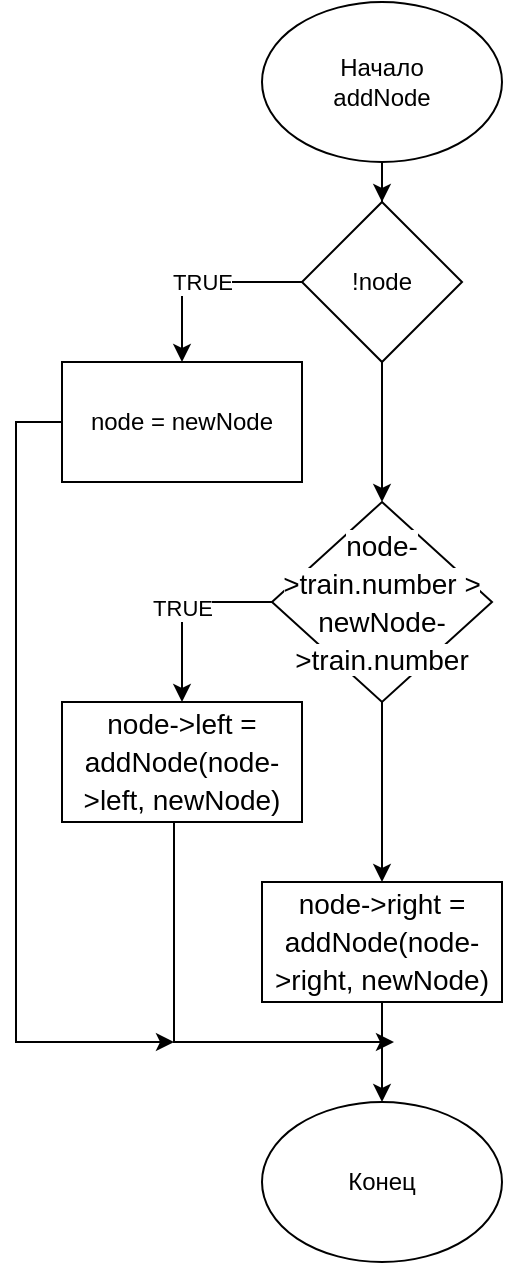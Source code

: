 <mxfile version="21.3.0" type="device">
  <diagram name="Страница 1" id="vlixsfx4ro-HI6fO6nn_">
    <mxGraphModel dx="2074" dy="1148" grid="1" gridSize="10" guides="1" tooltips="1" connect="1" arrows="1" fold="1" page="1" pageScale="1" pageWidth="827" pageHeight="1169" math="0" shadow="0">
      <root>
        <mxCell id="0" />
        <mxCell id="1" parent="0" />
        <mxCell id="-qo6rVZyl_LGIiBCd0h--4" style="edgeStyle=orthogonalEdgeStyle;rounded=0;orthogonalLoop=1;jettySize=auto;html=1;" edge="1" parent="1" source="-qo6rVZyl_LGIiBCd0h--1" target="-qo6rVZyl_LGIiBCd0h--2">
          <mxGeometry relative="1" as="geometry" />
        </mxCell>
        <mxCell id="-qo6rVZyl_LGIiBCd0h--1" value="Начало&lt;br&gt;addNode" style="ellipse;whiteSpace=wrap;html=1;" vertex="1" parent="1">
          <mxGeometry x="354" y="10" width="120" height="80" as="geometry" />
        </mxCell>
        <mxCell id="-qo6rVZyl_LGIiBCd0h--7" value="TRUE" style="edgeStyle=orthogonalEdgeStyle;rounded=0;orthogonalLoop=1;jettySize=auto;html=1;entryX=0.5;entryY=0;entryDx=0;entryDy=0;" edge="1" parent="1" source="-qo6rVZyl_LGIiBCd0h--2" target="-qo6rVZyl_LGIiBCd0h--6">
          <mxGeometry relative="1" as="geometry">
            <Array as="points">
              <mxPoint x="314" y="150" />
            </Array>
          </mxGeometry>
        </mxCell>
        <mxCell id="-qo6rVZyl_LGIiBCd0h--9" style="edgeStyle=orthogonalEdgeStyle;rounded=0;orthogonalLoop=1;jettySize=auto;html=1;entryX=0.5;entryY=0;entryDx=0;entryDy=0;" edge="1" parent="1" source="-qo6rVZyl_LGIiBCd0h--2" target="-qo6rVZyl_LGIiBCd0h--8">
          <mxGeometry relative="1" as="geometry" />
        </mxCell>
        <mxCell id="-qo6rVZyl_LGIiBCd0h--2" value="!node" style="rhombus;whiteSpace=wrap;html=1;" vertex="1" parent="1">
          <mxGeometry x="374" y="110" width="80" height="80" as="geometry" />
        </mxCell>
        <mxCell id="-qo6rVZyl_LGIiBCd0h--19" style="edgeStyle=orthogonalEdgeStyle;rounded=0;orthogonalLoop=1;jettySize=auto;html=1;" edge="1" parent="1" source="-qo6rVZyl_LGIiBCd0h--6">
          <mxGeometry relative="1" as="geometry">
            <mxPoint x="310" y="530" as="targetPoint" />
            <Array as="points">
              <mxPoint x="231" y="220" />
            </Array>
          </mxGeometry>
        </mxCell>
        <mxCell id="-qo6rVZyl_LGIiBCd0h--6" value="node = newNode" style="rounded=0;whiteSpace=wrap;html=1;" vertex="1" parent="1">
          <mxGeometry x="254" y="190" width="120" height="60" as="geometry" />
        </mxCell>
        <mxCell id="-qo6rVZyl_LGIiBCd0h--11" value="TRUE" style="edgeStyle=orthogonalEdgeStyle;rounded=0;orthogonalLoop=1;jettySize=auto;html=1;entryX=0.5;entryY=0;entryDx=0;entryDy=0;" edge="1" parent="1" source="-qo6rVZyl_LGIiBCd0h--8" target="-qo6rVZyl_LGIiBCd0h--10">
          <mxGeometry relative="1" as="geometry">
            <Array as="points">
              <mxPoint x="314" y="310" />
            </Array>
          </mxGeometry>
        </mxCell>
        <mxCell id="-qo6rVZyl_LGIiBCd0h--14" style="edgeStyle=orthogonalEdgeStyle;rounded=0;orthogonalLoop=1;jettySize=auto;html=1;entryX=0.5;entryY=0;entryDx=0;entryDy=0;" edge="1" parent="1" source="-qo6rVZyl_LGIiBCd0h--8" target="-qo6rVZyl_LGIiBCd0h--13">
          <mxGeometry relative="1" as="geometry" />
        </mxCell>
        <mxCell id="-qo6rVZyl_LGIiBCd0h--8" value="&lt;div style=&quot;font-size: 14px; line-height: 19px;&quot;&gt;&lt;span style=&quot;background-color: rgb(255, 255, 255);&quot;&gt;node-&amp;gt;train.number &amp;gt; newNode-&amp;gt;train.number&lt;/span&gt;&lt;/div&gt;" style="rhombus;whiteSpace=wrap;html=1;" vertex="1" parent="1">
          <mxGeometry x="359" y="260" width="110" height="100" as="geometry" />
        </mxCell>
        <mxCell id="-qo6rVZyl_LGIiBCd0h--17" style="edgeStyle=orthogonalEdgeStyle;rounded=0;orthogonalLoop=1;jettySize=auto;html=1;" edge="1" parent="1" source="-qo6rVZyl_LGIiBCd0h--10">
          <mxGeometry relative="1" as="geometry">
            <mxPoint x="420" y="530" as="targetPoint" />
            <Array as="points">
              <mxPoint x="310" y="530" />
            </Array>
          </mxGeometry>
        </mxCell>
        <mxCell id="-qo6rVZyl_LGIiBCd0h--10" value="&lt;div style=&quot;font-size: 14px; line-height: 19px;&quot;&gt;&lt;span style=&quot;background-color: rgb(255, 255, 255);&quot;&gt;node-&amp;gt;left = addNode(node-&amp;gt;left, newNode)&lt;/span&gt;&lt;/div&gt;" style="rounded=0;whiteSpace=wrap;html=1;" vertex="1" parent="1">
          <mxGeometry x="254" y="360" width="120" height="60" as="geometry" />
        </mxCell>
        <mxCell id="-qo6rVZyl_LGIiBCd0h--16" style="edgeStyle=orthogonalEdgeStyle;rounded=0;orthogonalLoop=1;jettySize=auto;html=1;entryX=0.5;entryY=0;entryDx=0;entryDy=0;" edge="1" parent="1" source="-qo6rVZyl_LGIiBCd0h--13" target="-qo6rVZyl_LGIiBCd0h--15">
          <mxGeometry relative="1" as="geometry" />
        </mxCell>
        <mxCell id="-qo6rVZyl_LGIiBCd0h--13" value="&lt;div style=&quot;font-size: 14px; line-height: 19px;&quot;&gt;&lt;span style=&quot;background-color: rgb(255, 255, 255);&quot;&gt;node-&amp;gt;right = addNode(node-&amp;gt;right, newNode)&lt;/span&gt;&lt;/div&gt;" style="rounded=0;whiteSpace=wrap;html=1;" vertex="1" parent="1">
          <mxGeometry x="354" y="450" width="120" height="60" as="geometry" />
        </mxCell>
        <mxCell id="-qo6rVZyl_LGIiBCd0h--15" value="Конец" style="ellipse;whiteSpace=wrap;html=1;" vertex="1" parent="1">
          <mxGeometry x="354" y="560" width="120" height="80" as="geometry" />
        </mxCell>
      </root>
    </mxGraphModel>
  </diagram>
</mxfile>

